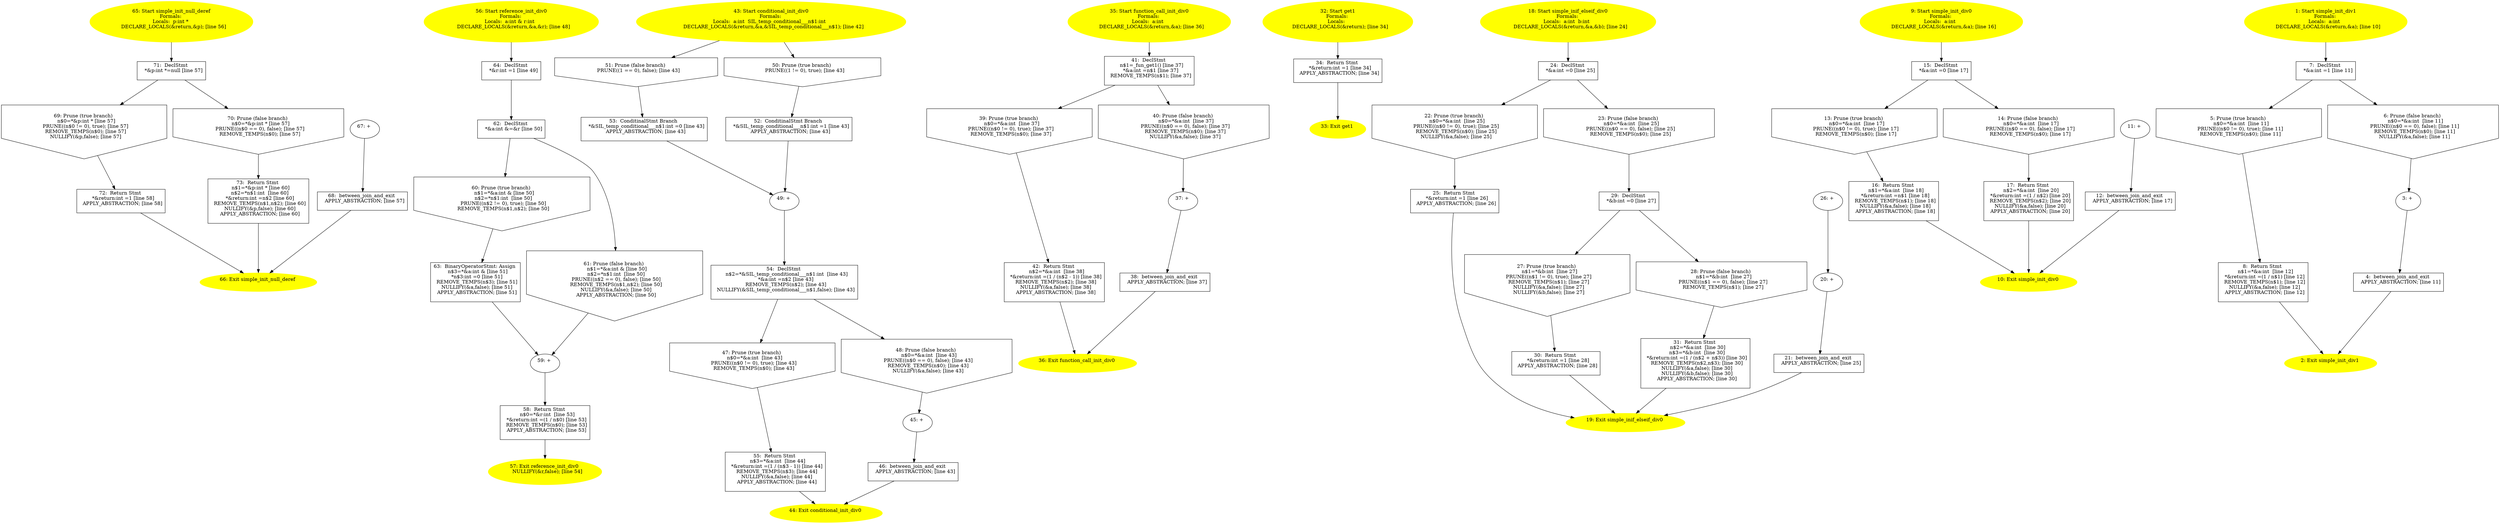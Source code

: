 digraph iCFG {
73 [label="73:  Return Stmt \n   n$1=*&p:int * [line 60]\n  n$2=*n$1:int  [line 60]\n  *&return:int =n$2 [line 60]\n  REMOVE_TEMPS(n$1,n$2); [line 60]\n  NULLIFY(&p,false); [line 60]\n  APPLY_ABSTRACTION; [line 60]\n " shape="box"]
	

	 73 -> 66 ;
72 [label="72:  Return Stmt \n   *&return:int =1 [line 58]\n  APPLY_ABSTRACTION; [line 58]\n " shape="box"]
	

	 72 -> 66 ;
71 [label="71:  DeclStmt \n   *&p:int *=null [line 57]\n " shape="box"]
	

	 71 -> 69 ;
	 71 -> 70 ;
70 [label="70: Prune (false branch) \n   n$0=*&p:int * [line 57]\n  PRUNE((n$0 == 0), false); [line 57]\n  REMOVE_TEMPS(n$0); [line 57]\n " shape="invhouse"]
	

	 70 -> 73 ;
69 [label="69: Prune (true branch) \n   n$0=*&p:int * [line 57]\n  PRUNE((n$0 != 0), true); [line 57]\n  REMOVE_TEMPS(n$0); [line 57]\n  NULLIFY(&p,false); [line 57]\n " shape="invhouse"]
	

	 69 -> 72 ;
68 [label="68:  between_join_and_exit \n   APPLY_ABSTRACTION; [line 57]\n " shape="box"]
	

	 68 -> 66 ;
67 [label="67: + \n  " ]
	

	 67 -> 68 ;
66 [label="66: Exit simple_init_null_deref \n  " color=yellow style=filled]
	

65 [label="65: Start simple_init_null_deref\nFormals: \nLocals:  p:int * \n   DECLARE_LOCALS(&return,&p); [line 56]\n " color=yellow style=filled]
	

	 65 -> 71 ;
64 [label="64:  DeclStmt \n   *&r:int =1 [line 49]\n " shape="box"]
	

	 64 -> 62 ;
63 [label="63:  BinaryOperatorStmt: Assign \n   n$3=*&a:int & [line 51]\n  *n$3:int =0 [line 51]\n  REMOVE_TEMPS(n$3); [line 51]\n  NULLIFY(&a,false); [line 51]\n  APPLY_ABSTRACTION; [line 51]\n " shape="box"]
	

	 63 -> 59 ;
62 [label="62:  DeclStmt \n   *&a:int &=&r [line 50]\n " shape="box"]
	

	 62 -> 60 ;
	 62 -> 61 ;
61 [label="61: Prune (false branch) \n   n$1=*&a:int & [line 50]\n  n$2=*n$1:int  [line 50]\n  PRUNE((n$2 == 0), false); [line 50]\n  REMOVE_TEMPS(n$1,n$2); [line 50]\n  NULLIFY(&a,false); [line 50]\n  APPLY_ABSTRACTION; [line 50]\n " shape="invhouse"]
	

	 61 -> 59 ;
60 [label="60: Prune (true branch) \n   n$1=*&a:int & [line 50]\n  n$2=*n$1:int  [line 50]\n  PRUNE((n$2 != 0), true); [line 50]\n  REMOVE_TEMPS(n$1,n$2); [line 50]\n " shape="invhouse"]
	

	 60 -> 63 ;
59 [label="59: + \n  " ]
	

	 59 -> 58 ;
58 [label="58:  Return Stmt \n   n$0=*&r:int  [line 53]\n  *&return:int =(1 / n$0) [line 53]\n  REMOVE_TEMPS(n$0); [line 53]\n  APPLY_ABSTRACTION; [line 53]\n " shape="box"]
	

	 58 -> 57 ;
57 [label="57: Exit reference_init_div0 \n   NULLIFY(&r,false); [line 54]\n " color=yellow style=filled]
	

56 [label="56: Start reference_init_div0\nFormals: \nLocals:  a:int & r:int  \n   DECLARE_LOCALS(&return,&a,&r); [line 48]\n " color=yellow style=filled]
	

	 56 -> 64 ;
55 [label="55:  Return Stmt \n   n$3=*&a:int  [line 44]\n  *&return:int =(1 / (n$3 - 1)) [line 44]\n  REMOVE_TEMPS(n$3); [line 44]\n  NULLIFY(&a,false); [line 44]\n  APPLY_ABSTRACTION; [line 44]\n " shape="box"]
	

	 55 -> 44 ;
54 [label="54:  DeclStmt \n   n$2=*&SIL_temp_conditional___n$1:int  [line 43]\n  *&a:int =n$2 [line 43]\n  REMOVE_TEMPS(n$2); [line 43]\n  NULLIFY(&SIL_temp_conditional___n$1,false); [line 43]\n " shape="box"]
	

	 54 -> 47 ;
	 54 -> 48 ;
53 [label="53:  ConditinalStmt Branch \n   *&SIL_temp_conditional___n$1:int =0 [line 43]\n  APPLY_ABSTRACTION; [line 43]\n " shape="box"]
	

	 53 -> 49 ;
52 [label="52:  ConditinalStmt Branch \n   *&SIL_temp_conditional___n$1:int =1 [line 43]\n  APPLY_ABSTRACTION; [line 43]\n " shape="box"]
	

	 52 -> 49 ;
51 [label="51: Prune (false branch) \n   PRUNE((1 == 0), false); [line 43]\n " shape="invhouse"]
	

	 51 -> 53 ;
50 [label="50: Prune (true branch) \n   PRUNE((1 != 0), true); [line 43]\n " shape="invhouse"]
	

	 50 -> 52 ;
49 [label="49: + \n  " ]
	

	 49 -> 54 ;
48 [label="48: Prune (false branch) \n   n$0=*&a:int  [line 43]\n  PRUNE((n$0 == 0), false); [line 43]\n  REMOVE_TEMPS(n$0); [line 43]\n  NULLIFY(&a,false); [line 43]\n " shape="invhouse"]
	

	 48 -> 45 ;
47 [label="47: Prune (true branch) \n   n$0=*&a:int  [line 43]\n  PRUNE((n$0 != 0), true); [line 43]\n  REMOVE_TEMPS(n$0); [line 43]\n " shape="invhouse"]
	

	 47 -> 55 ;
46 [label="46:  between_join_and_exit \n   APPLY_ABSTRACTION; [line 43]\n " shape="box"]
	

	 46 -> 44 ;
45 [label="45: + \n  " ]
	

	 45 -> 46 ;
44 [label="44: Exit conditional_init_div0 \n  " color=yellow style=filled]
	

43 [label="43: Start conditional_init_div0\nFormals: \nLocals:  a:int  SIL_temp_conditional___n$1:int  \n   DECLARE_LOCALS(&return,&a,&SIL_temp_conditional___n$1); [line 42]\n " color=yellow style=filled]
	

	 43 -> 50 ;
	 43 -> 51 ;
42 [label="42:  Return Stmt \n   n$2=*&a:int  [line 38]\n  *&return:int =(1 / (n$2 - 1)) [line 38]\n  REMOVE_TEMPS(n$2); [line 38]\n  NULLIFY(&a,false); [line 38]\n  APPLY_ABSTRACTION; [line 38]\n " shape="box"]
	

	 42 -> 36 ;
41 [label="41:  DeclStmt \n   n$1=_fun_get1() [line 37]\n  *&a:int =n$1 [line 37]\n  REMOVE_TEMPS(n$1); [line 37]\n " shape="box"]
	

	 41 -> 39 ;
	 41 -> 40 ;
40 [label="40: Prune (false branch) \n   n$0=*&a:int  [line 37]\n  PRUNE((n$0 == 0), false); [line 37]\n  REMOVE_TEMPS(n$0); [line 37]\n  NULLIFY(&a,false); [line 37]\n " shape="invhouse"]
	

	 40 -> 37 ;
39 [label="39: Prune (true branch) \n   n$0=*&a:int  [line 37]\n  PRUNE((n$0 != 0), true); [line 37]\n  REMOVE_TEMPS(n$0); [line 37]\n " shape="invhouse"]
	

	 39 -> 42 ;
38 [label="38:  between_join_and_exit \n   APPLY_ABSTRACTION; [line 37]\n " shape="box"]
	

	 38 -> 36 ;
37 [label="37: + \n  " ]
	

	 37 -> 38 ;
36 [label="36: Exit function_call_init_div0 \n  " color=yellow style=filled]
	

35 [label="35: Start function_call_init_div0\nFormals: \nLocals:  a:int  \n   DECLARE_LOCALS(&return,&a); [line 36]\n " color=yellow style=filled]
	

	 35 -> 41 ;
34 [label="34:  Return Stmt \n   *&return:int =1 [line 34]\n  APPLY_ABSTRACTION; [line 34]\n " shape="box"]
	

	 34 -> 33 ;
33 [label="33: Exit get1 \n  " color=yellow style=filled]
	

32 [label="32: Start get1\nFormals: \nLocals:  \n   DECLARE_LOCALS(&return); [line 34]\n " color=yellow style=filled]
	

	 32 -> 34 ;
31 [label="31:  Return Stmt \n   n$2=*&a:int  [line 30]\n  n$3=*&b:int  [line 30]\n  *&return:int =(1 / (n$2 + n$3)) [line 30]\n  REMOVE_TEMPS(n$2,n$3); [line 30]\n  NULLIFY(&a,false); [line 30]\n  NULLIFY(&b,false); [line 30]\n  APPLY_ABSTRACTION; [line 30]\n " shape="box"]
	

	 31 -> 19 ;
30 [label="30:  Return Stmt \n   *&return:int =1 [line 28]\n  APPLY_ABSTRACTION; [line 28]\n " shape="box"]
	

	 30 -> 19 ;
29 [label="29:  DeclStmt \n   *&b:int =0 [line 27]\n " shape="box"]
	

	 29 -> 27 ;
	 29 -> 28 ;
28 [label="28: Prune (false branch) \n   n$1=*&b:int  [line 27]\n  PRUNE((n$1 == 0), false); [line 27]\n  REMOVE_TEMPS(n$1); [line 27]\n " shape="invhouse"]
	

	 28 -> 31 ;
27 [label="27: Prune (true branch) \n   n$1=*&b:int  [line 27]\n  PRUNE((n$1 != 0), true); [line 27]\n  REMOVE_TEMPS(n$1); [line 27]\n  NULLIFY(&a,false); [line 27]\n  NULLIFY(&b,false); [line 27]\n " shape="invhouse"]
	

	 27 -> 30 ;
26 [label="26: + \n  " ]
	

	 26 -> 20 ;
25 [label="25:  Return Stmt \n   *&return:int =1 [line 26]\n  APPLY_ABSTRACTION; [line 26]\n " shape="box"]
	

	 25 -> 19 ;
24 [label="24:  DeclStmt \n   *&a:int =0 [line 25]\n " shape="box"]
	

	 24 -> 22 ;
	 24 -> 23 ;
23 [label="23: Prune (false branch) \n   n$0=*&a:int  [line 25]\n  PRUNE((n$0 == 0), false); [line 25]\n  REMOVE_TEMPS(n$0); [line 25]\n " shape="invhouse"]
	

	 23 -> 29 ;
22 [label="22: Prune (true branch) \n   n$0=*&a:int  [line 25]\n  PRUNE((n$0 != 0), true); [line 25]\n  REMOVE_TEMPS(n$0); [line 25]\n  NULLIFY(&a,false); [line 25]\n " shape="invhouse"]
	

	 22 -> 25 ;
21 [label="21:  between_join_and_exit \n   APPLY_ABSTRACTION; [line 25]\n " shape="box"]
	

	 21 -> 19 ;
20 [label="20: + \n  " ]
	

	 20 -> 21 ;
19 [label="19: Exit simple_inif_elseif_div0 \n  " color=yellow style=filled]
	

18 [label="18: Start simple_inif_elseif_div0\nFormals: \nLocals:  a:int  b:int  \n   DECLARE_LOCALS(&return,&a,&b); [line 24]\n " color=yellow style=filled]
	

	 18 -> 24 ;
17 [label="17:  Return Stmt \n   n$2=*&a:int  [line 20]\n  *&return:int =(1 / n$2) [line 20]\n  REMOVE_TEMPS(n$2); [line 20]\n  NULLIFY(&a,false); [line 20]\n  APPLY_ABSTRACTION; [line 20]\n " shape="box"]
	

	 17 -> 10 ;
16 [label="16:  Return Stmt \n   n$1=*&a:int  [line 18]\n  *&return:int =n$1 [line 18]\n  REMOVE_TEMPS(n$1); [line 18]\n  NULLIFY(&a,false); [line 18]\n  APPLY_ABSTRACTION; [line 18]\n " shape="box"]
	

	 16 -> 10 ;
15 [label="15:  DeclStmt \n   *&a:int =0 [line 17]\n " shape="box"]
	

	 15 -> 13 ;
	 15 -> 14 ;
14 [label="14: Prune (false branch) \n   n$0=*&a:int  [line 17]\n  PRUNE((n$0 == 0), false); [line 17]\n  REMOVE_TEMPS(n$0); [line 17]\n " shape="invhouse"]
	

	 14 -> 17 ;
13 [label="13: Prune (true branch) \n   n$0=*&a:int  [line 17]\n  PRUNE((n$0 != 0), true); [line 17]\n  REMOVE_TEMPS(n$0); [line 17]\n " shape="invhouse"]
	

	 13 -> 16 ;
12 [label="12:  between_join_and_exit \n   APPLY_ABSTRACTION; [line 17]\n " shape="box"]
	

	 12 -> 10 ;
11 [label="11: + \n  " ]
	

	 11 -> 12 ;
10 [label="10: Exit simple_init_div0 \n  " color=yellow style=filled]
	

9 [label="9: Start simple_init_div0\nFormals: \nLocals:  a:int  \n   DECLARE_LOCALS(&return,&a); [line 16]\n " color=yellow style=filled]
	

	 9 -> 15 ;
8 [label="8:  Return Stmt \n   n$1=*&a:int  [line 12]\n  *&return:int =(1 / n$1) [line 12]\n  REMOVE_TEMPS(n$1); [line 12]\n  NULLIFY(&a,false); [line 12]\n  APPLY_ABSTRACTION; [line 12]\n " shape="box"]
	

	 8 -> 2 ;
7 [label="7:  DeclStmt \n   *&a:int =1 [line 11]\n " shape="box"]
	

	 7 -> 5 ;
	 7 -> 6 ;
6 [label="6: Prune (false branch) \n   n$0=*&a:int  [line 11]\n  PRUNE((n$0 == 0), false); [line 11]\n  REMOVE_TEMPS(n$0); [line 11]\n  NULLIFY(&a,false); [line 11]\n " shape="invhouse"]
	

	 6 -> 3 ;
5 [label="5: Prune (true branch) \n   n$0=*&a:int  [line 11]\n  PRUNE((n$0 != 0), true); [line 11]\n  REMOVE_TEMPS(n$0); [line 11]\n " shape="invhouse"]
	

	 5 -> 8 ;
4 [label="4:  between_join_and_exit \n   APPLY_ABSTRACTION; [line 11]\n " shape="box"]
	

	 4 -> 2 ;
3 [label="3: + \n  " ]
	

	 3 -> 4 ;
2 [label="2: Exit simple_init_div1 \n  " color=yellow style=filled]
	

1 [label="1: Start simple_init_div1\nFormals: \nLocals:  a:int  \n   DECLARE_LOCALS(&return,&a); [line 10]\n " color=yellow style=filled]
	

	 1 -> 7 ;
}
